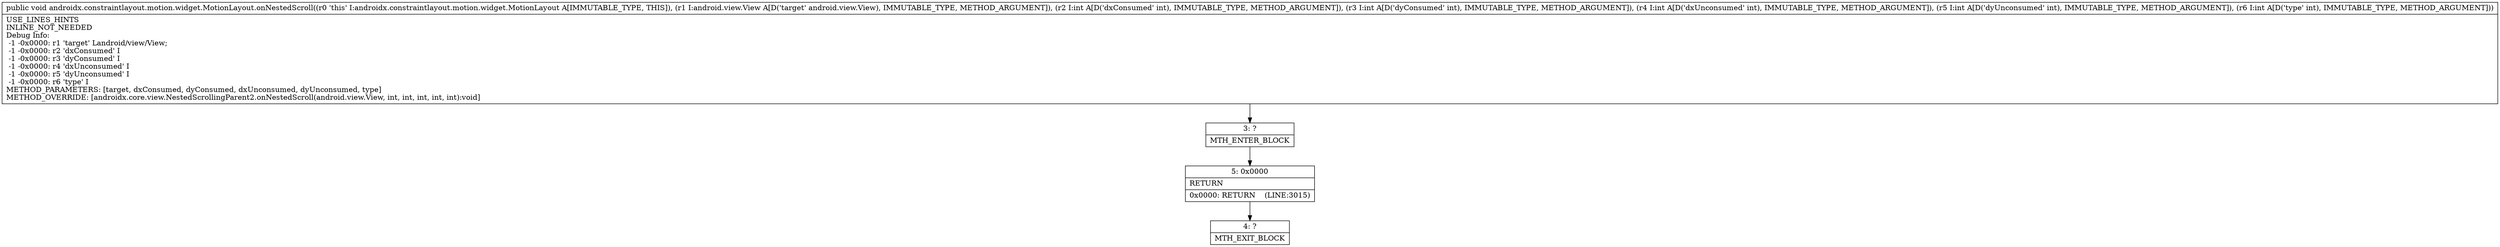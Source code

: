 digraph "CFG forandroidx.constraintlayout.motion.widget.MotionLayout.onNestedScroll(Landroid\/view\/View;IIIII)V" {
Node_3 [shape=record,label="{3\:\ ?|MTH_ENTER_BLOCK\l}"];
Node_5 [shape=record,label="{5\:\ 0x0000|RETURN\l|0x0000: RETURN    (LINE:3015)\l}"];
Node_4 [shape=record,label="{4\:\ ?|MTH_EXIT_BLOCK\l}"];
MethodNode[shape=record,label="{public void androidx.constraintlayout.motion.widget.MotionLayout.onNestedScroll((r0 'this' I:androidx.constraintlayout.motion.widget.MotionLayout A[IMMUTABLE_TYPE, THIS]), (r1 I:android.view.View A[D('target' android.view.View), IMMUTABLE_TYPE, METHOD_ARGUMENT]), (r2 I:int A[D('dxConsumed' int), IMMUTABLE_TYPE, METHOD_ARGUMENT]), (r3 I:int A[D('dyConsumed' int), IMMUTABLE_TYPE, METHOD_ARGUMENT]), (r4 I:int A[D('dxUnconsumed' int), IMMUTABLE_TYPE, METHOD_ARGUMENT]), (r5 I:int A[D('dyUnconsumed' int), IMMUTABLE_TYPE, METHOD_ARGUMENT]), (r6 I:int A[D('type' int), IMMUTABLE_TYPE, METHOD_ARGUMENT]))  | USE_LINES_HINTS\lINLINE_NOT_NEEDED\lDebug Info:\l  \-1 \-0x0000: r1 'target' Landroid\/view\/View;\l  \-1 \-0x0000: r2 'dxConsumed' I\l  \-1 \-0x0000: r3 'dyConsumed' I\l  \-1 \-0x0000: r4 'dxUnconsumed' I\l  \-1 \-0x0000: r5 'dyUnconsumed' I\l  \-1 \-0x0000: r6 'type' I\lMETHOD_PARAMETERS: [target, dxConsumed, dyConsumed, dxUnconsumed, dyUnconsumed, type]\lMETHOD_OVERRIDE: [androidx.core.view.NestedScrollingParent2.onNestedScroll(android.view.View, int, int, int, int, int):void]\l}"];
MethodNode -> Node_3;Node_3 -> Node_5;
Node_5 -> Node_4;
}

